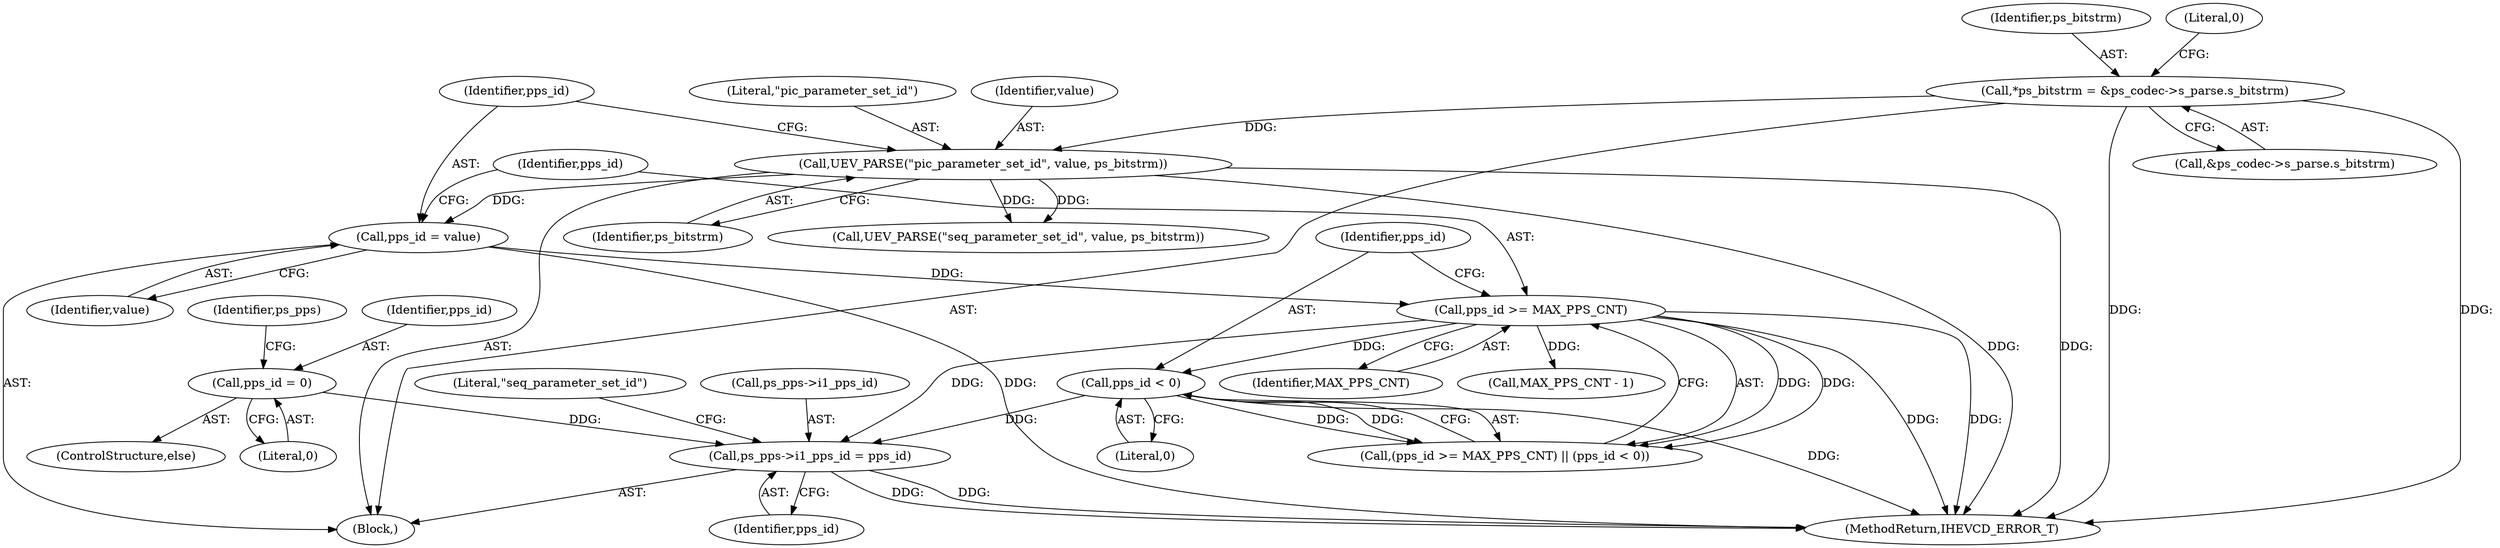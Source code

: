 digraph "0_Android_25c0ffbe6a181b4a373c3c9b421ea449d457e6ed@pointer" {
"1000176" [label="(Call,ps_pps->i1_pps_id = pps_id)"];
"1000151" [label="(Call,pps_id < 0)"];
"1000148" [label="(Call,pps_id >= MAX_PPS_CNT)"];
"1000143" [label="(Call,pps_id = value)"];
"1000139" [label="(Call,UEV_PARSE(\"pic_parameter_set_id\", value, ps_bitstrm))"];
"1000123" [label="(Call,*ps_bitstrm = &ps_codec->s_parse.s_bitstrm)"];
"1000162" [label="(Call,pps_id = 0)"];
"1000123" [label="(Call,*ps_bitstrm = &ps_codec->s_parse.s_bitstrm)"];
"1000145" [label="(Identifier,value)"];
"1000142" [label="(Identifier,ps_bitstrm)"];
"1000140" [label="(Literal,\"pic_parameter_set_id\")"];
"1000161" [label="(ControlStructure,else)"];
"1000150" [label="(Identifier,MAX_PPS_CNT)"];
"1000164" [label="(Literal,0)"];
"1000163" [label="(Identifier,pps_id)"];
"1000176" [label="(Call,ps_pps->i1_pps_id = pps_id)"];
"1000162" [label="(Call,pps_id = 0)"];
"1000144" [label="(Identifier,pps_id)"];
"1000124" [label="(Identifier,ps_bitstrm)"];
"1000143" [label="(Call,pps_id = value)"];
"1000152" [label="(Identifier,pps_id)"];
"1000177" [label="(Call,ps_pps->i1_pps_id)"];
"1000147" [label="(Call,(pps_id >= MAX_PPS_CNT) || (pps_id < 0))"];
"1000181" [label="(Call,UEV_PARSE(\"seq_parameter_set_id\", value, ps_bitstrm))"];
"1000166" [label="(Identifier,ps_pps)"];
"1000180" [label="(Identifier,pps_id)"];
"1000148" [label="(Call,pps_id >= MAX_PPS_CNT)"];
"1000125" [label="(Call,&ps_codec->s_parse.s_bitstrm)"];
"1000111" [label="(Block,)"];
"1001047" [label="(MethodReturn,IHEVCD_ERROR_T)"];
"1000153" [label="(Literal,0)"];
"1000173" [label="(Call,MAX_PPS_CNT - 1)"];
"1000149" [label="(Identifier,pps_id)"];
"1000151" [label="(Call,pps_id < 0)"];
"1000141" [label="(Identifier,value)"];
"1000133" [label="(Literal,0)"];
"1000139" [label="(Call,UEV_PARSE(\"pic_parameter_set_id\", value, ps_bitstrm))"];
"1000182" [label="(Literal,\"seq_parameter_set_id\")"];
"1000176" -> "1000111"  [label="AST: "];
"1000176" -> "1000180"  [label="CFG: "];
"1000177" -> "1000176"  [label="AST: "];
"1000180" -> "1000176"  [label="AST: "];
"1000182" -> "1000176"  [label="CFG: "];
"1000176" -> "1001047"  [label="DDG: "];
"1000176" -> "1001047"  [label="DDG: "];
"1000151" -> "1000176"  [label="DDG: "];
"1000148" -> "1000176"  [label="DDG: "];
"1000162" -> "1000176"  [label="DDG: "];
"1000151" -> "1000147"  [label="AST: "];
"1000151" -> "1000153"  [label="CFG: "];
"1000152" -> "1000151"  [label="AST: "];
"1000153" -> "1000151"  [label="AST: "];
"1000147" -> "1000151"  [label="CFG: "];
"1000151" -> "1001047"  [label="DDG: "];
"1000151" -> "1000147"  [label="DDG: "];
"1000151" -> "1000147"  [label="DDG: "];
"1000148" -> "1000151"  [label="DDG: "];
"1000148" -> "1000147"  [label="AST: "];
"1000148" -> "1000150"  [label="CFG: "];
"1000149" -> "1000148"  [label="AST: "];
"1000150" -> "1000148"  [label="AST: "];
"1000152" -> "1000148"  [label="CFG: "];
"1000147" -> "1000148"  [label="CFG: "];
"1000148" -> "1001047"  [label="DDG: "];
"1000148" -> "1001047"  [label="DDG: "];
"1000148" -> "1000147"  [label="DDG: "];
"1000148" -> "1000147"  [label="DDG: "];
"1000143" -> "1000148"  [label="DDG: "];
"1000148" -> "1000173"  [label="DDG: "];
"1000143" -> "1000111"  [label="AST: "];
"1000143" -> "1000145"  [label="CFG: "];
"1000144" -> "1000143"  [label="AST: "];
"1000145" -> "1000143"  [label="AST: "];
"1000149" -> "1000143"  [label="CFG: "];
"1000143" -> "1001047"  [label="DDG: "];
"1000139" -> "1000143"  [label="DDG: "];
"1000139" -> "1000111"  [label="AST: "];
"1000139" -> "1000142"  [label="CFG: "];
"1000140" -> "1000139"  [label="AST: "];
"1000141" -> "1000139"  [label="AST: "];
"1000142" -> "1000139"  [label="AST: "];
"1000144" -> "1000139"  [label="CFG: "];
"1000139" -> "1001047"  [label="DDG: "];
"1000139" -> "1001047"  [label="DDG: "];
"1000123" -> "1000139"  [label="DDG: "];
"1000139" -> "1000181"  [label="DDG: "];
"1000139" -> "1000181"  [label="DDG: "];
"1000123" -> "1000111"  [label="AST: "];
"1000123" -> "1000125"  [label="CFG: "];
"1000124" -> "1000123"  [label="AST: "];
"1000125" -> "1000123"  [label="AST: "];
"1000133" -> "1000123"  [label="CFG: "];
"1000123" -> "1001047"  [label="DDG: "];
"1000123" -> "1001047"  [label="DDG: "];
"1000162" -> "1000161"  [label="AST: "];
"1000162" -> "1000164"  [label="CFG: "];
"1000163" -> "1000162"  [label="AST: "];
"1000164" -> "1000162"  [label="AST: "];
"1000166" -> "1000162"  [label="CFG: "];
}
